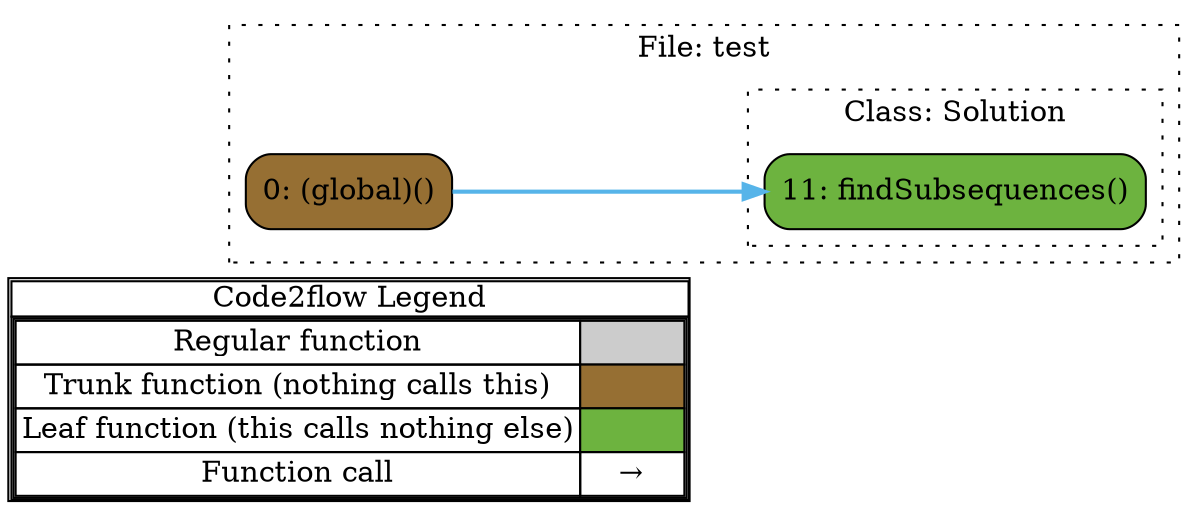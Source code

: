 digraph G {
concentrate=true;
splines="ortho";
rankdir="LR";
subgraph legend{
    rank = min;
    label = "legend";
    Legend [shape=none, margin=0, label = <
        <table cellspacing="0" cellpadding="0" border="1"><tr><td>Code2flow Legend</td></tr><tr><td>
        <table cellspacing="0">
        <tr><td>Regular function</td><td width="50px" bgcolor='#cccccc'></td></tr>
        <tr><td>Trunk function (nothing calls this)</td><td bgcolor='#966F33'></td></tr>
        <tr><td>Leaf function (this calls nothing else)</td><td bgcolor='#6db33f'></td></tr>
        <tr><td>Function call</td><td><font color='black'>&#8594;</font></td></tr>
        </table></td></tr></table>
        >];
}node_7083c92a [label="0: (global)()" name="test::(global)" shape="rect" style="rounded,filled" fillcolor="#966F33" ];
node_2d828777 [label="11: findSubsequences()" name="test::Solution.findSubsequences" shape="rect" style="rounded,filled" fillcolor="#6db33f" ];
node_7083c92a -> node_2d828777 [color="#56B4E9" penwidth="2"];
subgraph cluster_c7024d44 {
    node_7083c92a;
    label="File: test";
    name="test";
    style="filled";
    graph[style=dotted];
    subgraph cluster_4c0cb45f {
        node_2d828777;
        label="Class: Solution";
        name="Solution";
        style="filled";
        graph[style=dotted];
    };
};
}

